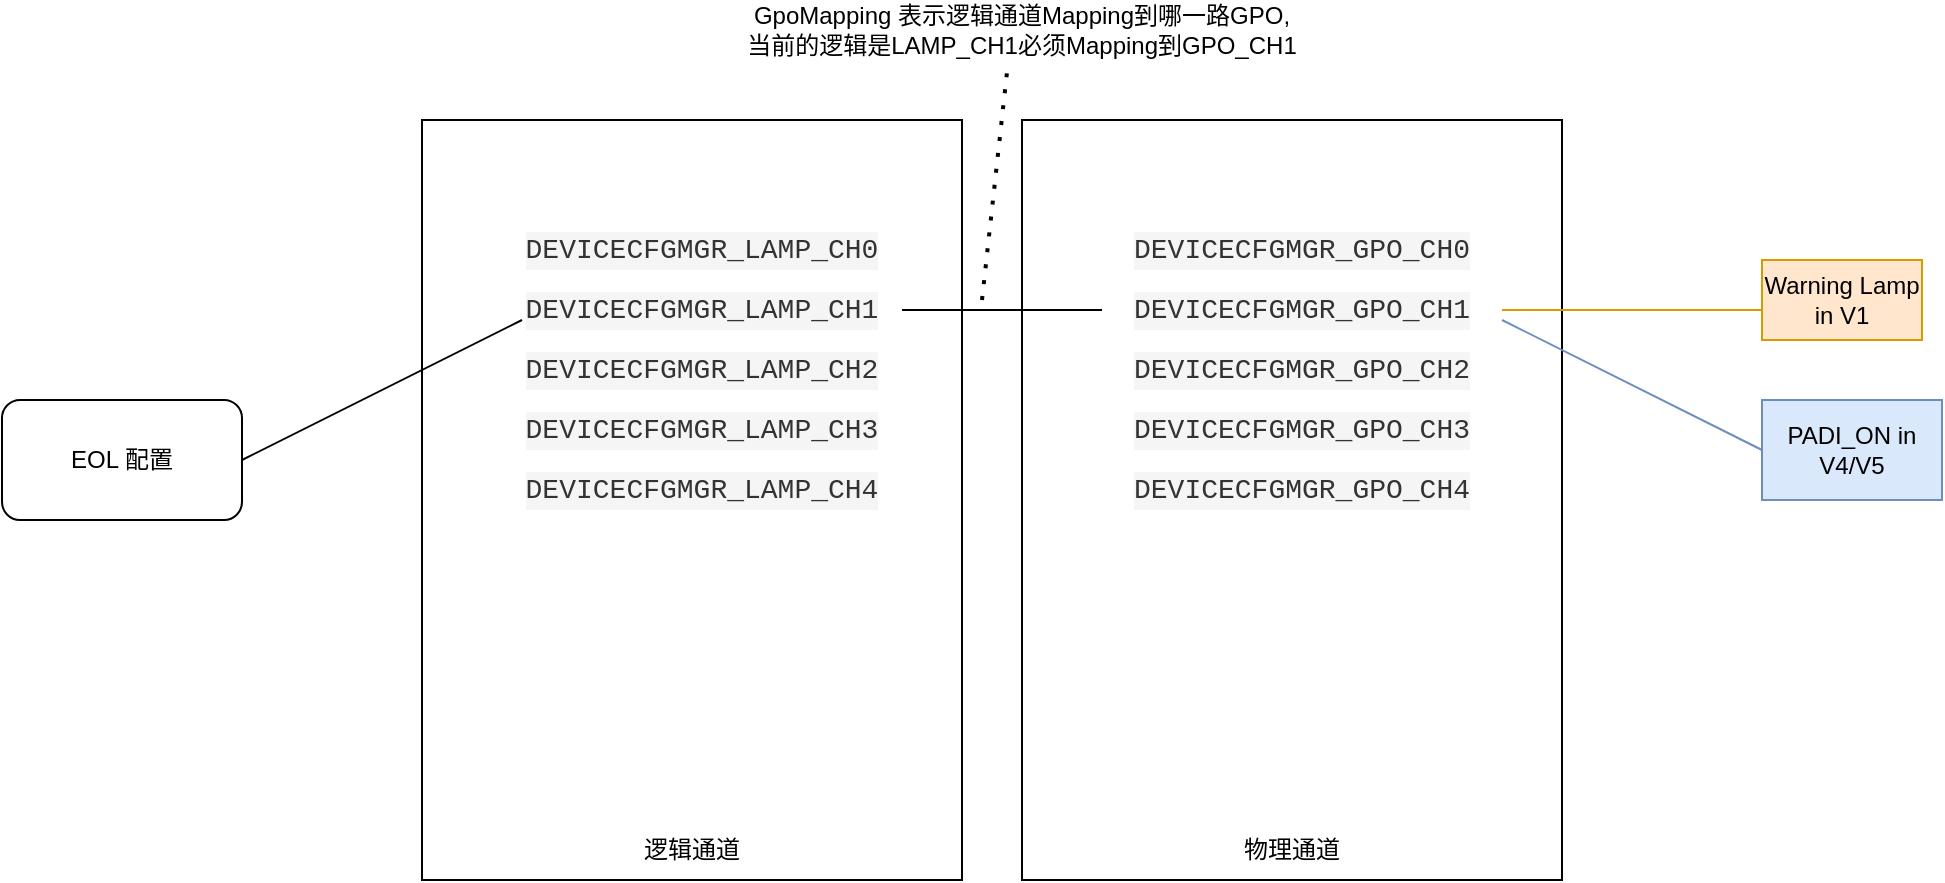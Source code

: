 <mxfile version="21.6.8" type="github">
  <diagram name="第 1 页" id="8Wrz2Xrt_igTfBQ7lWAg">
    <mxGraphModel dx="2236" dy="751" grid="1" gridSize="10" guides="1" tooltips="1" connect="1" arrows="1" fold="1" page="1" pageScale="1" pageWidth="850" pageHeight="1100" math="0" shadow="0">
      <root>
        <mxCell id="0" />
        <mxCell id="1" parent="0" />
        <mxCell id="w8Boios2pAZWmWtLIqrr-2" value="" style="rounded=0;whiteSpace=wrap;html=1;" vertex="1" parent="1">
          <mxGeometry x="120" y="120" width="270" height="380" as="geometry" />
        </mxCell>
        <mxCell id="w8Boios2pAZWmWtLIqrr-3" value="逻辑通道" style="text;html=1;strokeColor=none;fillColor=none;align=center;verticalAlign=middle;whiteSpace=wrap;rounded=0;" vertex="1" parent="1">
          <mxGeometry x="225" y="470" width="60" height="30" as="geometry" />
        </mxCell>
        <mxCell id="w8Boios2pAZWmWtLIqrr-4" value="" style="rounded=0;whiteSpace=wrap;html=1;" vertex="1" parent="1">
          <mxGeometry x="420" y="120" width="270" height="380" as="geometry" />
        </mxCell>
        <mxCell id="w8Boios2pAZWmWtLIqrr-5" value="物理通道" style="text;html=1;strokeColor=none;fillColor=none;align=center;verticalAlign=middle;whiteSpace=wrap;rounded=0;" vertex="1" parent="1">
          <mxGeometry x="525" y="470" width="60" height="30" as="geometry" />
        </mxCell>
        <mxCell id="w8Boios2pAZWmWtLIqrr-6" value="&lt;div style=&quot;color: rgb(51, 51, 51); background-color: rgb(245, 245, 245); font-family: Consolas, &amp;quot;Courier New&amp;quot;, monospace; font-size: 14px; line-height: 19px;&quot;&gt;DEVICECFGMGR_LAMP_CH0&lt;/div&gt;" style="text;html=1;strokeColor=none;fillColor=none;align=center;verticalAlign=middle;whiteSpace=wrap;rounded=0;" vertex="1" parent="1">
          <mxGeometry x="160" y="170" width="200" height="30" as="geometry" />
        </mxCell>
        <mxCell id="w8Boios2pAZWmWtLIqrr-7" value="&lt;div style=&quot;color: rgb(51, 51, 51); background-color: rgb(245, 245, 245); font-family: Consolas, &amp;quot;Courier New&amp;quot;, monospace; font-size: 14px; line-height: 19px;&quot;&gt;DEVICECFGMGR_LAMP_CH1&lt;/div&gt;" style="text;html=1;strokeColor=none;fillColor=none;align=center;verticalAlign=middle;whiteSpace=wrap;rounded=0;" vertex="1" parent="1">
          <mxGeometry x="160" y="200" width="200" height="30" as="geometry" />
        </mxCell>
        <mxCell id="w8Boios2pAZWmWtLIqrr-8" value="&lt;div style=&quot;color: rgb(51, 51, 51); background-color: rgb(245, 245, 245); font-family: Consolas, &amp;quot;Courier New&amp;quot;, monospace; font-size: 14px; line-height: 19px;&quot;&gt;DEVICECFGMGR_LAMP_CH2&lt;/div&gt;" style="text;html=1;strokeColor=none;fillColor=none;align=center;verticalAlign=middle;whiteSpace=wrap;rounded=0;" vertex="1" parent="1">
          <mxGeometry x="160" y="230" width="200" height="30" as="geometry" />
        </mxCell>
        <mxCell id="w8Boios2pAZWmWtLIqrr-9" value="&lt;div style=&quot;color: rgb(51, 51, 51); background-color: rgb(245, 245, 245); font-family: Consolas, &amp;quot;Courier New&amp;quot;, monospace; font-size: 14px; line-height: 19px;&quot;&gt;DEVICECFGMGR_LAMP_CH3&lt;/div&gt;" style="text;html=1;strokeColor=none;fillColor=none;align=center;verticalAlign=middle;whiteSpace=wrap;rounded=0;" vertex="1" parent="1">
          <mxGeometry x="160" y="260" width="200" height="30" as="geometry" />
        </mxCell>
        <mxCell id="w8Boios2pAZWmWtLIqrr-10" value="&lt;div style=&quot;color: rgb(51, 51, 51); background-color: rgb(245, 245, 245); font-family: Consolas, &amp;quot;Courier New&amp;quot;, monospace; font-size: 14px; line-height: 19px;&quot;&gt;DEVICECFGMGR_LAMP_CH4&lt;/div&gt;" style="text;html=1;strokeColor=none;fillColor=none;align=center;verticalAlign=middle;whiteSpace=wrap;rounded=0;" vertex="1" parent="1">
          <mxGeometry x="160" y="290" width="200" height="30" as="geometry" />
        </mxCell>
        <mxCell id="w8Boios2pAZWmWtLIqrr-11" value="&lt;div style=&quot;color: rgb(51, 51, 51); background-color: rgb(245, 245, 245); font-family: Consolas, &amp;quot;Courier New&amp;quot;, monospace; font-size: 14px; line-height: 19px;&quot;&gt;&lt;div style=&quot;line-height: 19px;&quot;&gt;DEVICECFGMGR_GPO_CH0&lt;/div&gt;&lt;/div&gt;" style="text;html=1;strokeColor=none;fillColor=none;align=center;verticalAlign=middle;whiteSpace=wrap;rounded=0;" vertex="1" parent="1">
          <mxGeometry x="460" y="170" width="200" height="30" as="geometry" />
        </mxCell>
        <mxCell id="w8Boios2pAZWmWtLIqrr-13" value="&lt;div style=&quot;color: rgb(51, 51, 51); background-color: rgb(245, 245, 245); font-family: Consolas, &amp;quot;Courier New&amp;quot;, monospace; font-size: 14px; line-height: 19px;&quot;&gt;&lt;div style=&quot;line-height: 19px;&quot;&gt;DEVICECFGMGR_GPO_CH1&lt;/div&gt;&lt;/div&gt;" style="text;html=1;strokeColor=none;fillColor=none;align=center;verticalAlign=middle;whiteSpace=wrap;rounded=0;" vertex="1" parent="1">
          <mxGeometry x="460" y="200" width="200" height="30" as="geometry" />
        </mxCell>
        <mxCell id="w8Boios2pAZWmWtLIqrr-14" value="&lt;div style=&quot;color: rgb(51, 51, 51); background-color: rgb(245, 245, 245); font-family: Consolas, &amp;quot;Courier New&amp;quot;, monospace; font-size: 14px; line-height: 19px;&quot;&gt;&lt;div style=&quot;line-height: 19px;&quot;&gt;DEVICECFGMGR_GPO_CH2&lt;/div&gt;&lt;/div&gt;" style="text;html=1;strokeColor=none;fillColor=none;align=center;verticalAlign=middle;whiteSpace=wrap;rounded=0;" vertex="1" parent="1">
          <mxGeometry x="460" y="230" width="200" height="30" as="geometry" />
        </mxCell>
        <mxCell id="w8Boios2pAZWmWtLIqrr-15" value="&lt;div style=&quot;color: rgb(51, 51, 51); background-color: rgb(245, 245, 245); font-family: Consolas, &amp;quot;Courier New&amp;quot;, monospace; font-size: 14px; line-height: 19px;&quot;&gt;&lt;div style=&quot;line-height: 19px;&quot;&gt;DEVICECFGMGR_GPO_CH3&lt;/div&gt;&lt;/div&gt;" style="text;html=1;strokeColor=none;fillColor=none;align=center;verticalAlign=middle;whiteSpace=wrap;rounded=0;" vertex="1" parent="1">
          <mxGeometry x="460" y="260" width="200" height="30" as="geometry" />
        </mxCell>
        <mxCell id="w8Boios2pAZWmWtLIqrr-16" value="&lt;div style=&quot;color: rgb(51, 51, 51); background-color: rgb(245, 245, 245); font-family: Consolas, &amp;quot;Courier New&amp;quot;, monospace; font-size: 14px; line-height: 19px;&quot;&gt;&lt;div style=&quot;line-height: 19px;&quot;&gt;DEVICECFGMGR_GPO_CH4&lt;/div&gt;&lt;/div&gt;" style="text;html=1;strokeColor=none;fillColor=none;align=center;verticalAlign=middle;whiteSpace=wrap;rounded=0;" vertex="1" parent="1">
          <mxGeometry x="460" y="290" width="200" height="30" as="geometry" />
        </mxCell>
        <mxCell id="w8Boios2pAZWmWtLIqrr-17" value="EOL 配置" style="rounded=1;whiteSpace=wrap;html=1;" vertex="1" parent="1">
          <mxGeometry x="-90" y="260" width="120" height="60" as="geometry" />
        </mxCell>
        <mxCell id="w8Boios2pAZWmWtLIqrr-18" value="" style="endArrow=none;html=1;rounded=0;exitX=1;exitY=0.5;exitDx=0;exitDy=0;" edge="1" parent="1" source="w8Boios2pAZWmWtLIqrr-17">
          <mxGeometry width="50" height="50" relative="1" as="geometry">
            <mxPoint x="570" y="300" as="sourcePoint" />
            <mxPoint x="170" y="220" as="targetPoint" />
          </mxGeometry>
        </mxCell>
        <mxCell id="w8Boios2pAZWmWtLIqrr-20" value="" style="endArrow=none;html=1;rounded=0;exitX=1;exitY=0.5;exitDx=0;exitDy=0;" edge="1" parent="1" source="w8Boios2pAZWmWtLIqrr-7" target="w8Boios2pAZWmWtLIqrr-13">
          <mxGeometry width="50" height="50" relative="1" as="geometry">
            <mxPoint x="850" y="460" as="sourcePoint" />
            <mxPoint x="900" y="410" as="targetPoint" />
          </mxGeometry>
        </mxCell>
        <mxCell id="w8Boios2pAZWmWtLIqrr-21" value="" style="endArrow=none;html=1;rounded=0;exitX=1;exitY=0.5;exitDx=0;exitDy=0;fillColor=#ffe6cc;strokeColor=#d79b00;" edge="1" parent="1" source="w8Boios2pAZWmWtLIqrr-13">
          <mxGeometry width="50" height="50" relative="1" as="geometry">
            <mxPoint x="850" y="460" as="sourcePoint" />
            <mxPoint x="790" y="215" as="targetPoint" />
          </mxGeometry>
        </mxCell>
        <mxCell id="w8Boios2pAZWmWtLIqrr-22" value="Warning Lamp in V1" style="text;html=1;strokeColor=#d79b00;fillColor=#ffe6cc;align=center;verticalAlign=middle;whiteSpace=wrap;rounded=0;" vertex="1" parent="1">
          <mxGeometry x="790" y="190" width="80" height="40" as="geometry" />
        </mxCell>
        <mxCell id="w8Boios2pAZWmWtLIqrr-23" value="" style="endArrow=none;html=1;rounded=0;entryX=0;entryY=0.5;entryDx=0;entryDy=0;fillColor=#dae8fc;strokeColor=#6c8ebf;" edge="1" parent="1" target="w8Boios2pAZWmWtLIqrr-24">
          <mxGeometry width="50" height="50" relative="1" as="geometry">
            <mxPoint x="660" y="220" as="sourcePoint" />
            <mxPoint x="780" y="270" as="targetPoint" />
          </mxGeometry>
        </mxCell>
        <mxCell id="w8Boios2pAZWmWtLIqrr-24" value="PADI_ON in V4/V5" style="text;html=1;strokeColor=#6c8ebf;fillColor=#dae8fc;align=center;verticalAlign=middle;whiteSpace=wrap;rounded=0;" vertex="1" parent="1">
          <mxGeometry x="790" y="260" width="90" height="50" as="geometry" />
        </mxCell>
        <mxCell id="w8Boios2pAZWmWtLIqrr-29" value="GpoMapping 表示逻辑通道Mapping到哪一路GPO, &lt;br&gt;当前的逻辑是LAMP_CH1必须Mapping到GPO_CH1" style="text;html=1;strokeColor=none;fillColor=none;align=center;verticalAlign=middle;whiteSpace=wrap;rounded=0;" vertex="1" parent="1">
          <mxGeometry x="270" y="60" width="300" height="30" as="geometry" />
        </mxCell>
        <mxCell id="w8Boios2pAZWmWtLIqrr-30" value="" style="endArrow=none;dashed=1;html=1;dashPattern=1 3;strokeWidth=2;rounded=0;entryX=0.476;entryY=1.11;entryDx=0;entryDy=0;entryPerimeter=0;" edge="1" parent="1" target="w8Boios2pAZWmWtLIqrr-29">
          <mxGeometry width="50" height="50" relative="1" as="geometry">
            <mxPoint x="400" y="210" as="sourcePoint" />
            <mxPoint x="530" y="190" as="targetPoint" />
          </mxGeometry>
        </mxCell>
      </root>
    </mxGraphModel>
  </diagram>
</mxfile>
